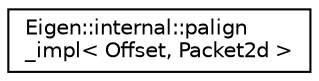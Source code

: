 digraph "Graphical Class Hierarchy"
{
  edge [fontname="Helvetica",fontsize="10",labelfontname="Helvetica",labelfontsize="10"];
  node [fontname="Helvetica",fontsize="10",shape=record];
  rankdir="LR";
  Node1 [label="Eigen::internal::palign\l_impl\< Offset, Packet2d \>",height=0.2,width=0.4,color="black", fillcolor="white", style="filled",URL="$struct_eigen_1_1internal_1_1palign__impl_3_01_offset_00_01_packet2d_01_4.html"];
}
